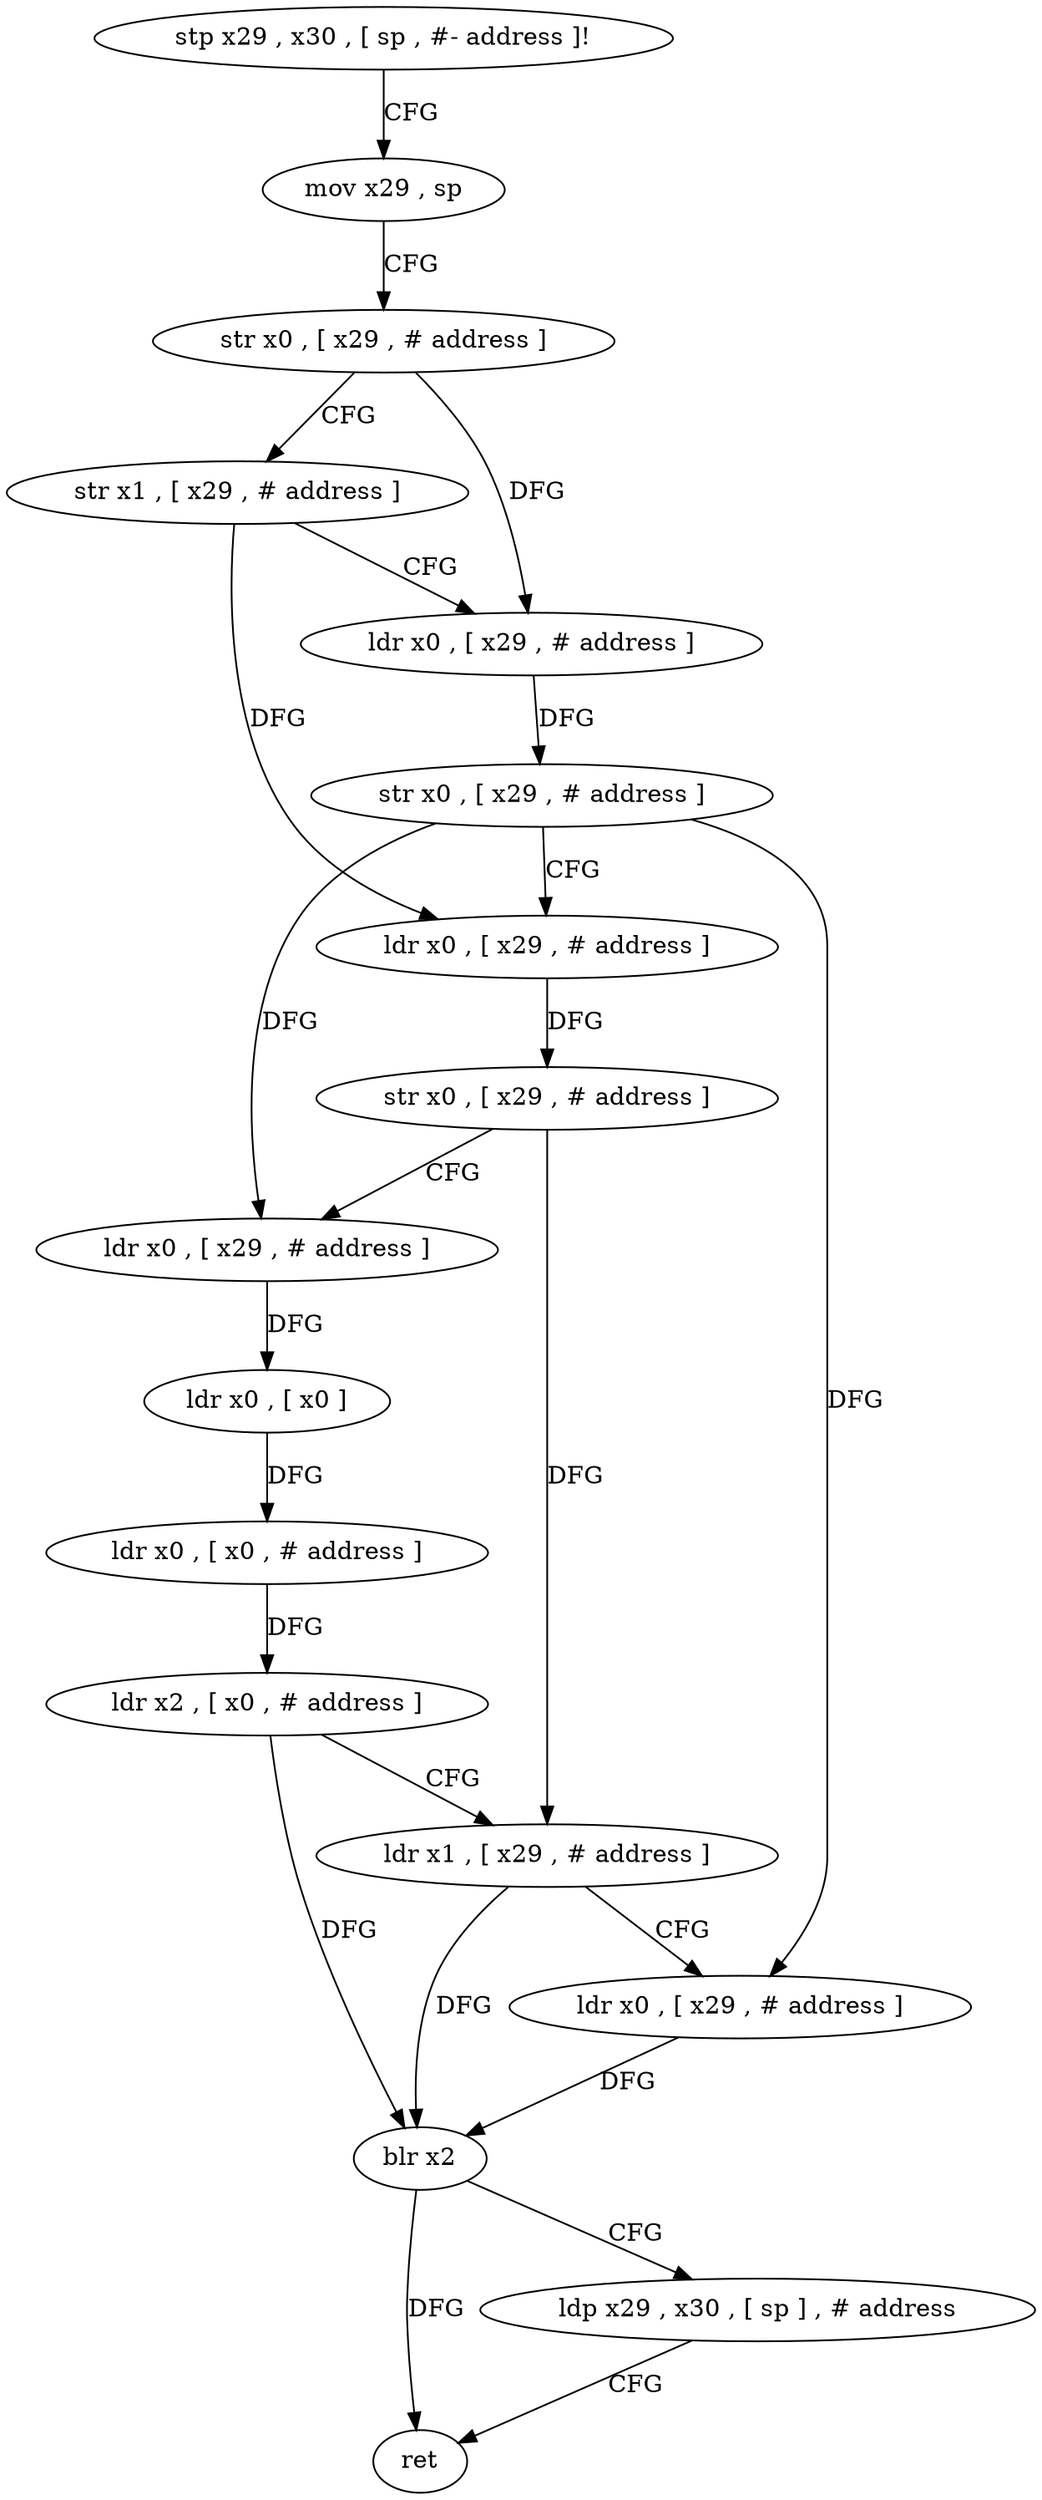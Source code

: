 digraph "func" {
"4313820" [label = "stp x29 , x30 , [ sp , #- address ]!" ]
"4313824" [label = "mov x29 , sp" ]
"4313828" [label = "str x0 , [ x29 , # address ]" ]
"4313832" [label = "str x1 , [ x29 , # address ]" ]
"4313836" [label = "ldr x0 , [ x29 , # address ]" ]
"4313840" [label = "str x0 , [ x29 , # address ]" ]
"4313844" [label = "ldr x0 , [ x29 , # address ]" ]
"4313848" [label = "str x0 , [ x29 , # address ]" ]
"4313852" [label = "ldr x0 , [ x29 , # address ]" ]
"4313856" [label = "ldr x0 , [ x0 ]" ]
"4313860" [label = "ldr x0 , [ x0 , # address ]" ]
"4313864" [label = "ldr x2 , [ x0 , # address ]" ]
"4313868" [label = "ldr x1 , [ x29 , # address ]" ]
"4313872" [label = "ldr x0 , [ x29 , # address ]" ]
"4313876" [label = "blr x2" ]
"4313880" [label = "ldp x29 , x30 , [ sp ] , # address" ]
"4313884" [label = "ret" ]
"4313820" -> "4313824" [ label = "CFG" ]
"4313824" -> "4313828" [ label = "CFG" ]
"4313828" -> "4313832" [ label = "CFG" ]
"4313828" -> "4313836" [ label = "DFG" ]
"4313832" -> "4313836" [ label = "CFG" ]
"4313832" -> "4313844" [ label = "DFG" ]
"4313836" -> "4313840" [ label = "DFG" ]
"4313840" -> "4313844" [ label = "CFG" ]
"4313840" -> "4313852" [ label = "DFG" ]
"4313840" -> "4313872" [ label = "DFG" ]
"4313844" -> "4313848" [ label = "DFG" ]
"4313848" -> "4313852" [ label = "CFG" ]
"4313848" -> "4313868" [ label = "DFG" ]
"4313852" -> "4313856" [ label = "DFG" ]
"4313856" -> "4313860" [ label = "DFG" ]
"4313860" -> "4313864" [ label = "DFG" ]
"4313864" -> "4313868" [ label = "CFG" ]
"4313864" -> "4313876" [ label = "DFG" ]
"4313868" -> "4313872" [ label = "CFG" ]
"4313868" -> "4313876" [ label = "DFG" ]
"4313872" -> "4313876" [ label = "DFG" ]
"4313876" -> "4313880" [ label = "CFG" ]
"4313876" -> "4313884" [ label = "DFG" ]
"4313880" -> "4313884" [ label = "CFG" ]
}
